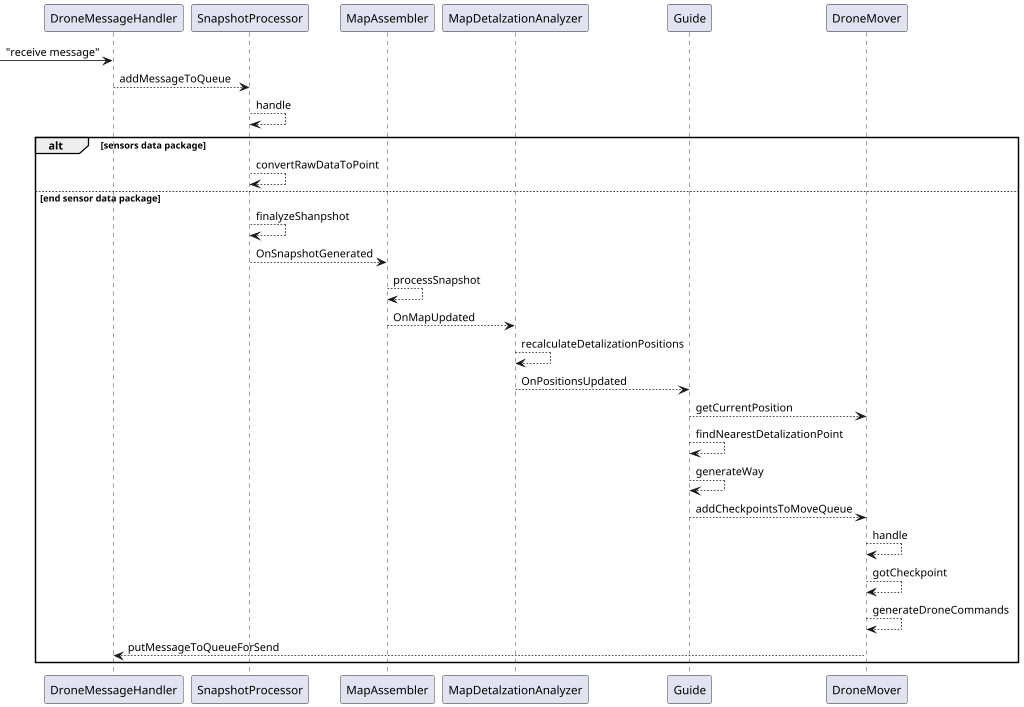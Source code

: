 @startuml
scale max 1024*768

[->DroneMessageHandler : "receive message"

DroneMessageHandler --> SnapshotProcessor : addMessageToQueue
SnapshotProcessor --> SnapshotProcessor : handle
alt sensors data package	
	SnapshotProcessor --> SnapshotProcessor : convertRawDataToPoint
else end sensor data package
	SnapshotProcessor --> SnapshotProcessor : finalyzeShanpshot
	SnapshotProcessor --> MapAssembler : OnSnapshotGenerated
	MapAssembler --> MapAssembler : processSnapshot
	MapAssembler --> MapDetalzationAnalyzer : OnMapUpdated
	MapDetalzationAnalyzer --> MapDetalzationAnalyzer : recalculateDetalizationPositions
	MapDetalzationAnalyzer --> Guide : OnPositionsUpdated
	Guide --> DroneMover : getCurrentPosition
	Guide --> Guide : findNearestDetalizationPoint
	Guide --> Guide : generateWay
	Guide --> DroneMover : addCheckpointsToMoveQueue
	DroneMover --> DroneMover : handle
	DroneMover --> DroneMover : gotCheckpoint
	DroneMover --> DroneMover : generateDroneCommands
	DroneMover --> DroneMessageHandler : putMessageToQueueForSend
end

@enduml
